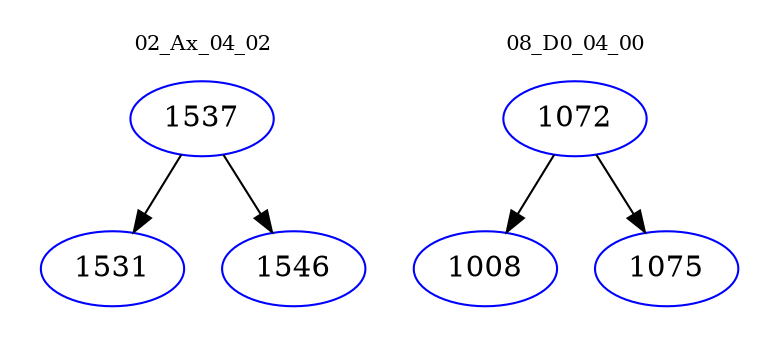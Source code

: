 digraph{
subgraph cluster_0 {
color = white
label = "02_Ax_04_02";
fontsize=10;
T0_1537 [label="1537", color="blue"]
T0_1537 -> T0_1531 [color="black"]
T0_1531 [label="1531", color="blue"]
T0_1537 -> T0_1546 [color="black"]
T0_1546 [label="1546", color="blue"]
}
subgraph cluster_1 {
color = white
label = "08_D0_04_00";
fontsize=10;
T1_1072 [label="1072", color="blue"]
T1_1072 -> T1_1008 [color="black"]
T1_1008 [label="1008", color="blue"]
T1_1072 -> T1_1075 [color="black"]
T1_1075 [label="1075", color="blue"]
}
}
